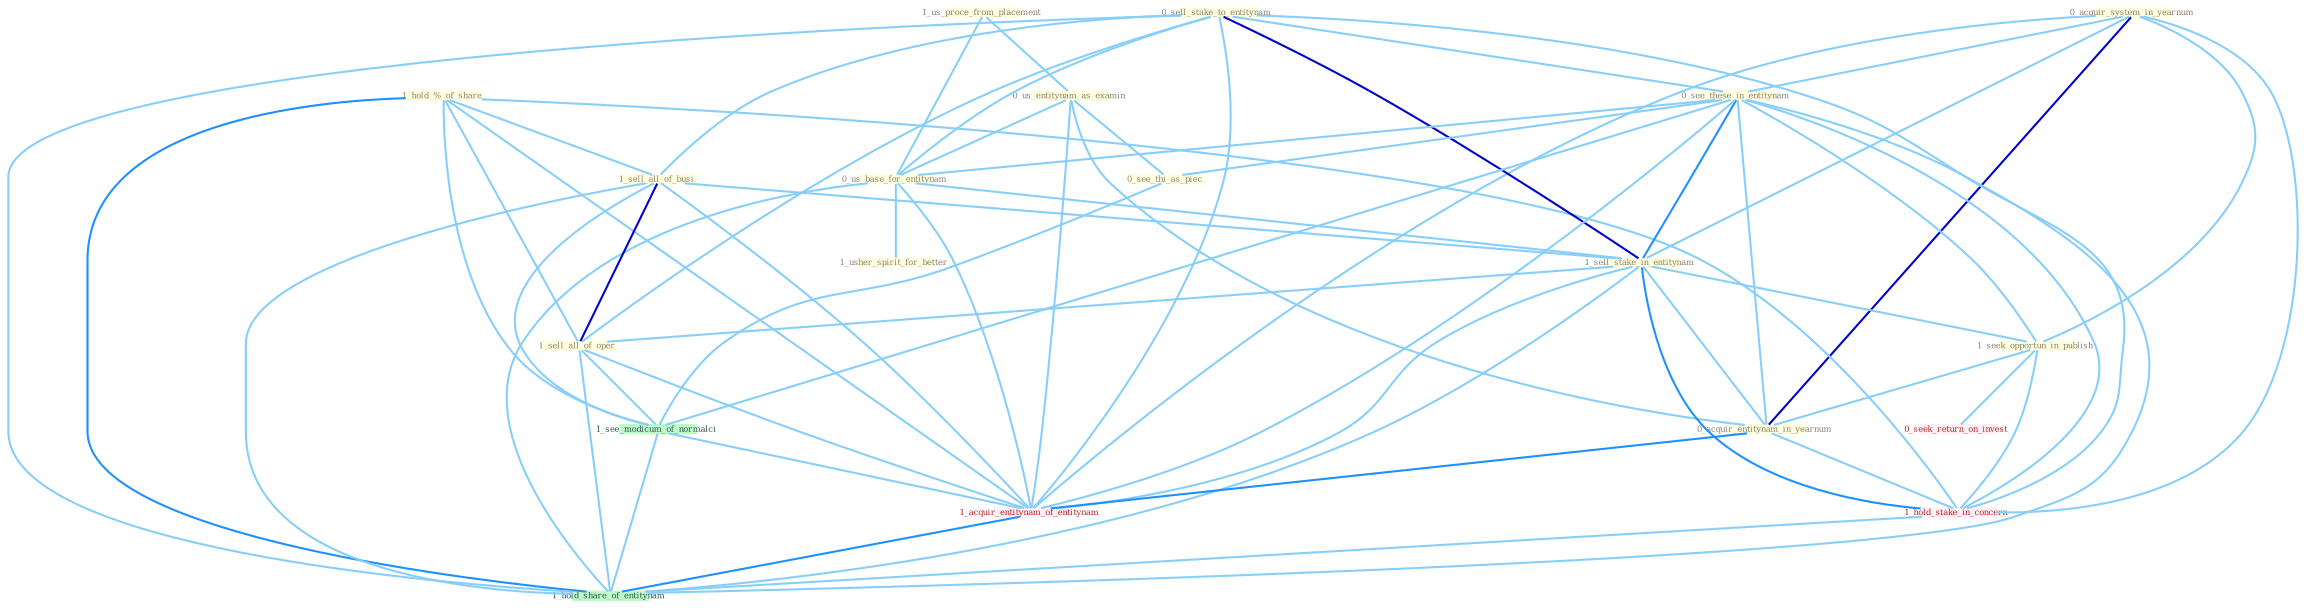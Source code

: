 Graph G{ 
    node
    [shape=polygon,style=filled,width=.5,height=.06,color="#BDFCC9",fixedsize=true,fontsize=4,
    fontcolor="#2f4f4f"];
    {node
    [color="#ffffe0", fontcolor="#8b7d6b"] "0_acquir_system_in_yearnum " "1_us_proce_from_placement " "1_hold_%_of_share " "0_sell_stake_to_entitynam " "0_see_these_in_entitynam " "0_us_entitynam_as_examin " "0_us_base_for_entitynam " "1_sell_all_of_busi " "1_sell_stake_in_entitynam " "1_seek_opportun_in_publish " "0_acquir_entitynam_in_yearnum " "0_see_thi_as_piec " "1_sell_all_of_oper " "1_usher_spirit_for_better "}
{node [color="#fff0f5", fontcolor="#b22222"] "1_hold_stake_in_concern " "0_seek_return_on_invest " "1_acquir_entitynam_of_entitynam "}
edge [color="#B0E2FF"];

	"0_acquir_system_in_yearnum " -- "0_see_these_in_entitynam " [w="1", color="#87cefa" ];
	"0_acquir_system_in_yearnum " -- "1_sell_stake_in_entitynam " [w="1", color="#87cefa" ];
	"0_acquir_system_in_yearnum " -- "1_seek_opportun_in_publish " [w="1", color="#87cefa" ];
	"0_acquir_system_in_yearnum " -- "0_acquir_entitynam_in_yearnum " [w="3", color="#0000cd" , len=0.6];
	"0_acquir_system_in_yearnum " -- "1_hold_stake_in_concern " [w="1", color="#87cefa" ];
	"0_acquir_system_in_yearnum " -- "1_acquir_entitynam_of_entitynam " [w="1", color="#87cefa" ];
	"1_us_proce_from_placement " -- "0_us_entitynam_as_examin " [w="1", color="#87cefa" ];
	"1_us_proce_from_placement " -- "0_us_base_for_entitynam " [w="1", color="#87cefa" ];
	"1_hold_%_of_share " -- "1_sell_all_of_busi " [w="1", color="#87cefa" ];
	"1_hold_%_of_share " -- "1_sell_all_of_oper " [w="1", color="#87cefa" ];
	"1_hold_%_of_share " -- "1_hold_stake_in_concern " [w="1", color="#87cefa" ];
	"1_hold_%_of_share " -- "1_see_modicum_of_normalci " [w="1", color="#87cefa" ];
	"1_hold_%_of_share " -- "1_acquir_entitynam_of_entitynam " [w="1", color="#87cefa" ];
	"1_hold_%_of_share " -- "1_hold_share_of_entitynam " [w="2", color="#1e90ff" , len=0.8];
	"0_sell_stake_to_entitynam " -- "0_see_these_in_entitynam " [w="1", color="#87cefa" ];
	"0_sell_stake_to_entitynam " -- "0_us_base_for_entitynam " [w="1", color="#87cefa" ];
	"0_sell_stake_to_entitynam " -- "1_sell_all_of_busi " [w="1", color="#87cefa" ];
	"0_sell_stake_to_entitynam " -- "1_sell_stake_in_entitynam " [w="3", color="#0000cd" , len=0.6];
	"0_sell_stake_to_entitynam " -- "1_sell_all_of_oper " [w="1", color="#87cefa" ];
	"0_sell_stake_to_entitynam " -- "1_hold_stake_in_concern " [w="1", color="#87cefa" ];
	"0_sell_stake_to_entitynam " -- "1_acquir_entitynam_of_entitynam " [w="1", color="#87cefa" ];
	"0_sell_stake_to_entitynam " -- "1_hold_share_of_entitynam " [w="1", color="#87cefa" ];
	"0_see_these_in_entitynam " -- "0_us_base_for_entitynam " [w="1", color="#87cefa" ];
	"0_see_these_in_entitynam " -- "1_sell_stake_in_entitynam " [w="2", color="#1e90ff" , len=0.8];
	"0_see_these_in_entitynam " -- "1_seek_opportun_in_publish " [w="1", color="#87cefa" ];
	"0_see_these_in_entitynam " -- "0_acquir_entitynam_in_yearnum " [w="1", color="#87cefa" ];
	"0_see_these_in_entitynam " -- "0_see_thi_as_piec " [w="1", color="#87cefa" ];
	"0_see_these_in_entitynam " -- "1_hold_stake_in_concern " [w="1", color="#87cefa" ];
	"0_see_these_in_entitynam " -- "1_see_modicum_of_normalci " [w="1", color="#87cefa" ];
	"0_see_these_in_entitynam " -- "1_acquir_entitynam_of_entitynam " [w="1", color="#87cefa" ];
	"0_see_these_in_entitynam " -- "1_hold_share_of_entitynam " [w="1", color="#87cefa" ];
	"0_us_entitynam_as_examin " -- "0_us_base_for_entitynam " [w="1", color="#87cefa" ];
	"0_us_entitynam_as_examin " -- "0_acquir_entitynam_in_yearnum " [w="1", color="#87cefa" ];
	"0_us_entitynam_as_examin " -- "0_see_thi_as_piec " [w="1", color="#87cefa" ];
	"0_us_entitynam_as_examin " -- "1_acquir_entitynam_of_entitynam " [w="1", color="#87cefa" ];
	"0_us_base_for_entitynam " -- "1_sell_stake_in_entitynam " [w="1", color="#87cefa" ];
	"0_us_base_for_entitynam " -- "1_usher_spirit_for_better " [w="1", color="#87cefa" ];
	"0_us_base_for_entitynam " -- "1_acquir_entitynam_of_entitynam " [w="1", color="#87cefa" ];
	"0_us_base_for_entitynam " -- "1_hold_share_of_entitynam " [w="1", color="#87cefa" ];
	"1_sell_all_of_busi " -- "1_sell_stake_in_entitynam " [w="1", color="#87cefa" ];
	"1_sell_all_of_busi " -- "1_sell_all_of_oper " [w="3", color="#0000cd" , len=0.6];
	"1_sell_all_of_busi " -- "1_see_modicum_of_normalci " [w="1", color="#87cefa" ];
	"1_sell_all_of_busi " -- "1_acquir_entitynam_of_entitynam " [w="1", color="#87cefa" ];
	"1_sell_all_of_busi " -- "1_hold_share_of_entitynam " [w="1", color="#87cefa" ];
	"1_sell_stake_in_entitynam " -- "1_seek_opportun_in_publish " [w="1", color="#87cefa" ];
	"1_sell_stake_in_entitynam " -- "0_acquir_entitynam_in_yearnum " [w="1", color="#87cefa" ];
	"1_sell_stake_in_entitynam " -- "1_sell_all_of_oper " [w="1", color="#87cefa" ];
	"1_sell_stake_in_entitynam " -- "1_hold_stake_in_concern " [w="2", color="#1e90ff" , len=0.8];
	"1_sell_stake_in_entitynam " -- "1_acquir_entitynam_of_entitynam " [w="1", color="#87cefa" ];
	"1_sell_stake_in_entitynam " -- "1_hold_share_of_entitynam " [w="1", color="#87cefa" ];
	"1_seek_opportun_in_publish " -- "0_acquir_entitynam_in_yearnum " [w="1", color="#87cefa" ];
	"1_seek_opportun_in_publish " -- "1_hold_stake_in_concern " [w="1", color="#87cefa" ];
	"1_seek_opportun_in_publish " -- "0_seek_return_on_invest " [w="1", color="#87cefa" ];
	"0_acquir_entitynam_in_yearnum " -- "1_hold_stake_in_concern " [w="1", color="#87cefa" ];
	"0_acquir_entitynam_in_yearnum " -- "1_acquir_entitynam_of_entitynam " [w="2", color="#1e90ff" , len=0.8];
	"0_see_thi_as_piec " -- "1_see_modicum_of_normalci " [w="1", color="#87cefa" ];
	"1_sell_all_of_oper " -- "1_see_modicum_of_normalci " [w="1", color="#87cefa" ];
	"1_sell_all_of_oper " -- "1_acquir_entitynam_of_entitynam " [w="1", color="#87cefa" ];
	"1_sell_all_of_oper " -- "1_hold_share_of_entitynam " [w="1", color="#87cefa" ];
	"1_hold_stake_in_concern " -- "1_hold_share_of_entitynam " [w="1", color="#87cefa" ];
	"1_see_modicum_of_normalci " -- "1_acquir_entitynam_of_entitynam " [w="1", color="#87cefa" ];
	"1_see_modicum_of_normalci " -- "1_hold_share_of_entitynam " [w="1", color="#87cefa" ];
	"1_acquir_entitynam_of_entitynam " -- "1_hold_share_of_entitynam " [w="2", color="#1e90ff" , len=0.8];
}